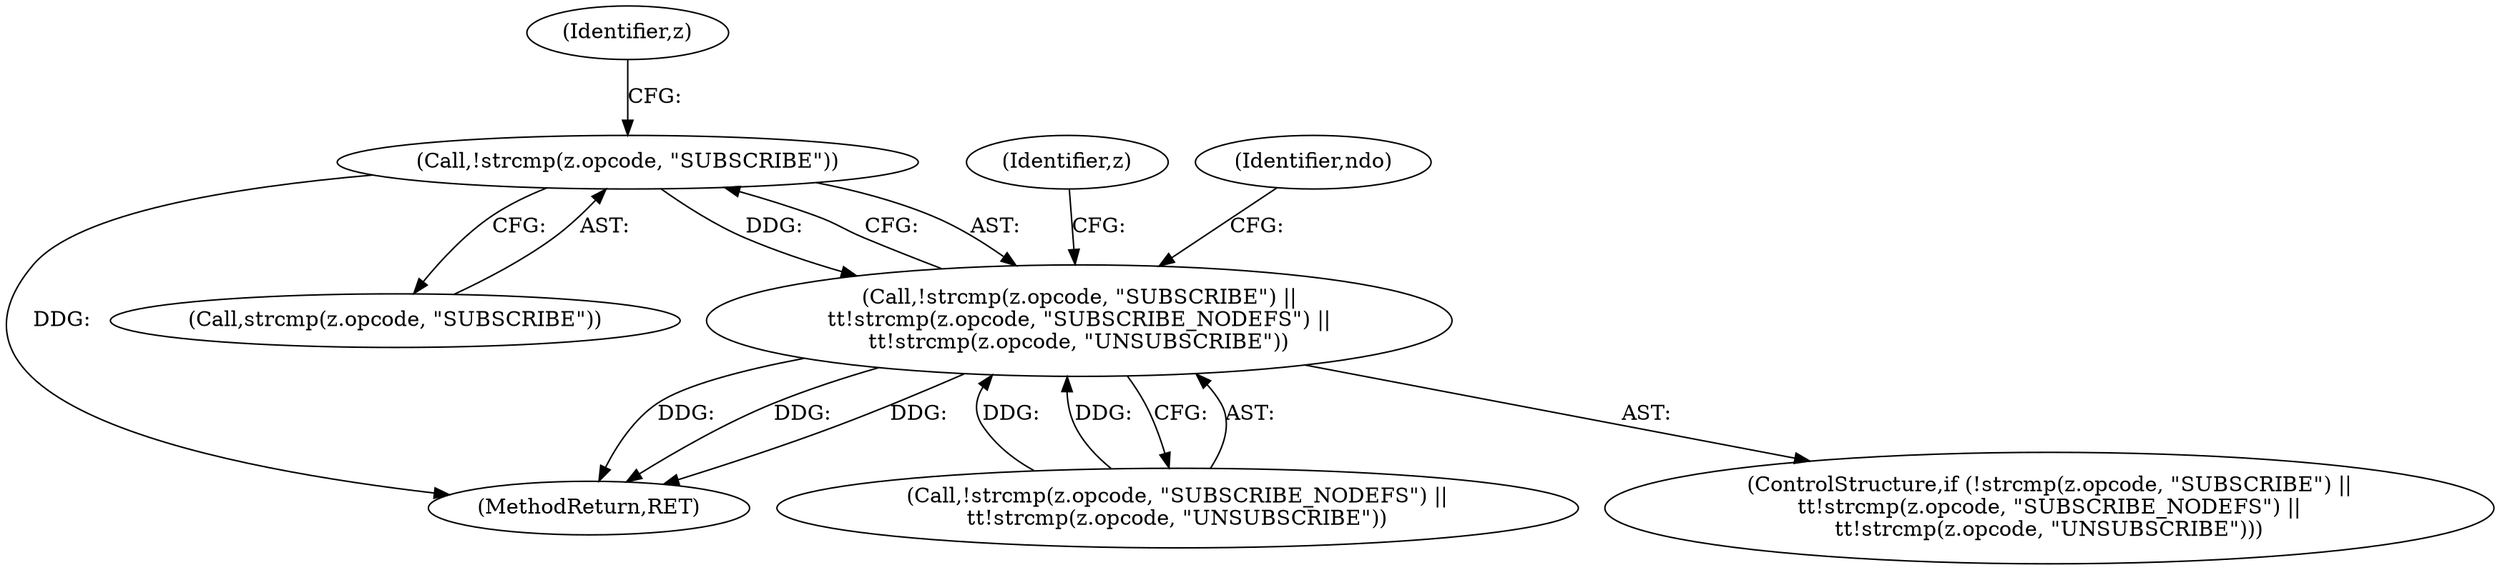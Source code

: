 digraph "0_tcpdump_d17507ffa3e9742199b02a66aa940e79ababfa30_0@API" {
"1000396" [label="(Call,!strcmp(z.opcode, \"SUBSCRIBE\"))"];
"1000395" [label="(Call,!strcmp(z.opcode, \"SUBSCRIBE\") ||\n\t\t!strcmp(z.opcode, \"SUBSCRIBE_NODEFS\") ||\n\t\t!strcmp(z.opcode, \"UNSUBSCRIBE\"))"];
"1000394" [label="(ControlStructure,if (!strcmp(z.opcode, \"SUBSCRIBE\") ||\n\t\t!strcmp(z.opcode, \"SUBSCRIBE_NODEFS\") ||\n\t\t!strcmp(z.opcode, \"UNSUBSCRIBE\")))"];
"1000748" [label="(MethodReturn,RET)"];
"1000418" [label="(Identifier,ndo)"];
"1000397" [label="(Call,strcmp(z.opcode, \"SUBSCRIBE\"))"];
"1000402" [label="(Call,!strcmp(z.opcode, \"SUBSCRIBE_NODEFS\") ||\n\t\t!strcmp(z.opcode, \"UNSUBSCRIBE\"))"];
"1000406" [label="(Identifier,z)"];
"1000396" [label="(Call,!strcmp(z.opcode, \"SUBSCRIBE\"))"];
"1000395" [label="(Call,!strcmp(z.opcode, \"SUBSCRIBE\") ||\n\t\t!strcmp(z.opcode, \"SUBSCRIBE_NODEFS\") ||\n\t\t!strcmp(z.opcode, \"UNSUBSCRIBE\"))"];
"1000480" [label="(Identifier,z)"];
"1000396" -> "1000395"  [label="AST: "];
"1000396" -> "1000397"  [label="CFG: "];
"1000397" -> "1000396"  [label="AST: "];
"1000406" -> "1000396"  [label="CFG: "];
"1000395" -> "1000396"  [label="CFG: "];
"1000396" -> "1000748"  [label="DDG: "];
"1000396" -> "1000395"  [label="DDG: "];
"1000395" -> "1000394"  [label="AST: "];
"1000395" -> "1000402"  [label="CFG: "];
"1000402" -> "1000395"  [label="AST: "];
"1000418" -> "1000395"  [label="CFG: "];
"1000480" -> "1000395"  [label="CFG: "];
"1000395" -> "1000748"  [label="DDG: "];
"1000395" -> "1000748"  [label="DDG: "];
"1000395" -> "1000748"  [label="DDG: "];
"1000402" -> "1000395"  [label="DDG: "];
"1000402" -> "1000395"  [label="DDG: "];
}
